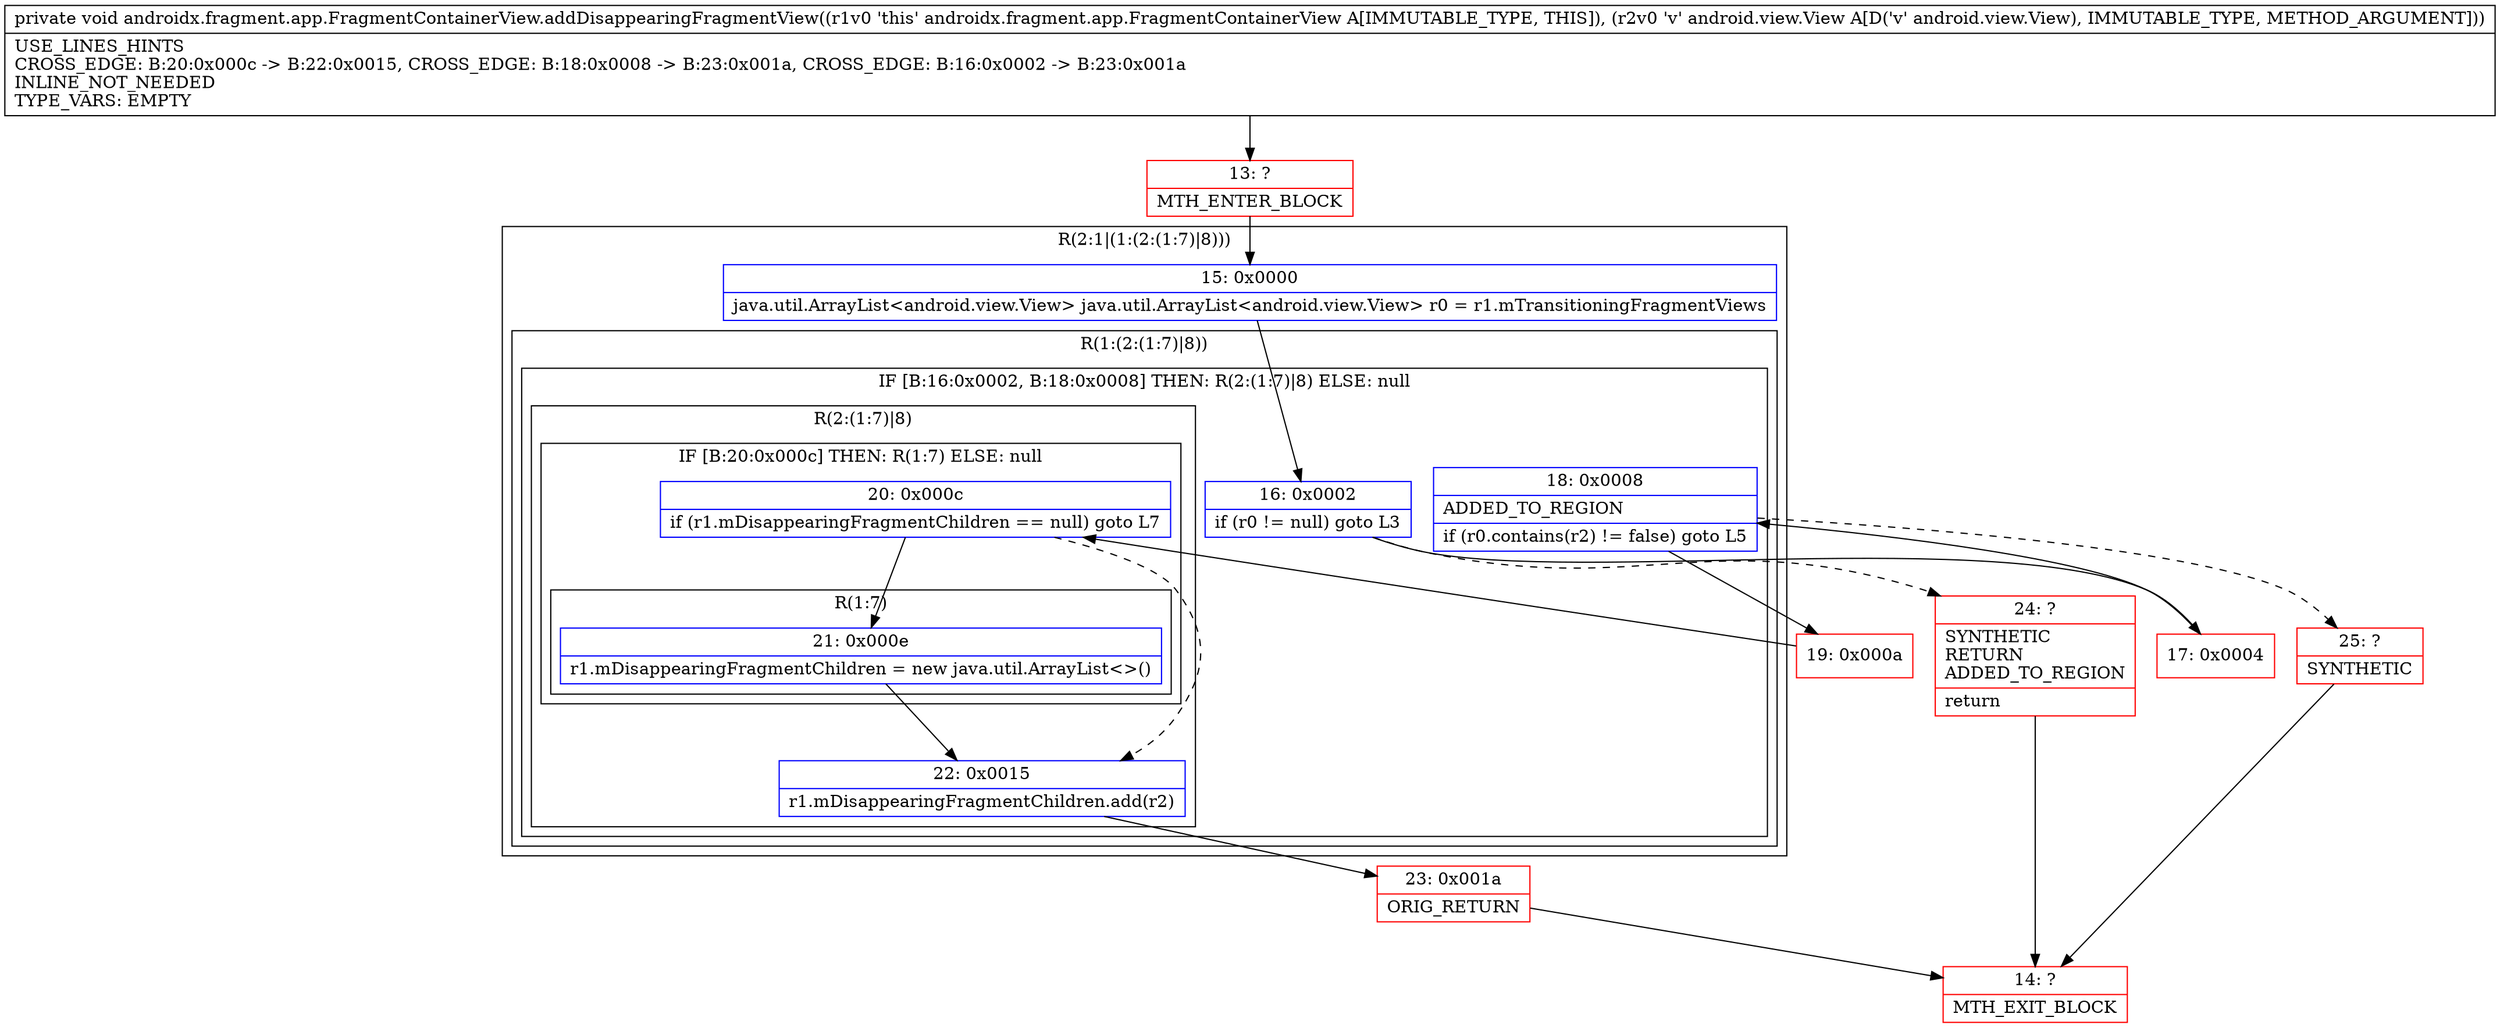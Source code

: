 digraph "CFG forandroidx.fragment.app.FragmentContainerView.addDisappearingFragmentView(Landroid\/view\/View;)V" {
subgraph cluster_Region_1785192525 {
label = "R(2:1|(1:(2:(1:7)|8)))";
node [shape=record,color=blue];
Node_15 [shape=record,label="{15\:\ 0x0000|java.util.ArrayList\<android.view.View\> java.util.ArrayList\<android.view.View\> r0 = r1.mTransitioningFragmentViews\l}"];
subgraph cluster_Region_245465249 {
label = "R(1:(2:(1:7)|8))";
node [shape=record,color=blue];
subgraph cluster_IfRegion_231634875 {
label = "IF [B:16:0x0002, B:18:0x0008] THEN: R(2:(1:7)|8) ELSE: null";
node [shape=record,color=blue];
Node_16 [shape=record,label="{16\:\ 0x0002|if (r0 != null) goto L3\l}"];
Node_18 [shape=record,label="{18\:\ 0x0008|ADDED_TO_REGION\l|if (r0.contains(r2) != false) goto L5\l}"];
subgraph cluster_Region_1316625361 {
label = "R(2:(1:7)|8)";
node [shape=record,color=blue];
subgraph cluster_IfRegion_1460770300 {
label = "IF [B:20:0x000c] THEN: R(1:7) ELSE: null";
node [shape=record,color=blue];
Node_20 [shape=record,label="{20\:\ 0x000c|if (r1.mDisappearingFragmentChildren == null) goto L7\l}"];
subgraph cluster_Region_842595159 {
label = "R(1:7)";
node [shape=record,color=blue];
Node_21 [shape=record,label="{21\:\ 0x000e|r1.mDisappearingFragmentChildren = new java.util.ArrayList\<\>()\l}"];
}
}
Node_22 [shape=record,label="{22\:\ 0x0015|r1.mDisappearingFragmentChildren.add(r2)\l}"];
}
}
}
}
Node_13 [shape=record,color=red,label="{13\:\ ?|MTH_ENTER_BLOCK\l}"];
Node_17 [shape=record,color=red,label="{17\:\ 0x0004}"];
Node_19 [shape=record,color=red,label="{19\:\ 0x000a}"];
Node_23 [shape=record,color=red,label="{23\:\ 0x001a|ORIG_RETURN\l}"];
Node_14 [shape=record,color=red,label="{14\:\ ?|MTH_EXIT_BLOCK\l}"];
Node_25 [shape=record,color=red,label="{25\:\ ?|SYNTHETIC\l}"];
Node_24 [shape=record,color=red,label="{24\:\ ?|SYNTHETIC\lRETURN\lADDED_TO_REGION\l|return\l}"];
MethodNode[shape=record,label="{private void androidx.fragment.app.FragmentContainerView.addDisappearingFragmentView((r1v0 'this' androidx.fragment.app.FragmentContainerView A[IMMUTABLE_TYPE, THIS]), (r2v0 'v' android.view.View A[D('v' android.view.View), IMMUTABLE_TYPE, METHOD_ARGUMENT]))  | USE_LINES_HINTS\lCROSS_EDGE: B:20:0x000c \-\> B:22:0x0015, CROSS_EDGE: B:18:0x0008 \-\> B:23:0x001a, CROSS_EDGE: B:16:0x0002 \-\> B:23:0x001a\lINLINE_NOT_NEEDED\lTYPE_VARS: EMPTY\l}"];
MethodNode -> Node_13;Node_15 -> Node_16;
Node_16 -> Node_17;
Node_16 -> Node_24[style=dashed];
Node_18 -> Node_19;
Node_18 -> Node_25[style=dashed];
Node_20 -> Node_21;
Node_20 -> Node_22[style=dashed];
Node_21 -> Node_22;
Node_22 -> Node_23;
Node_13 -> Node_15;
Node_17 -> Node_18;
Node_19 -> Node_20;
Node_23 -> Node_14;
Node_25 -> Node_14;
Node_24 -> Node_14;
}

